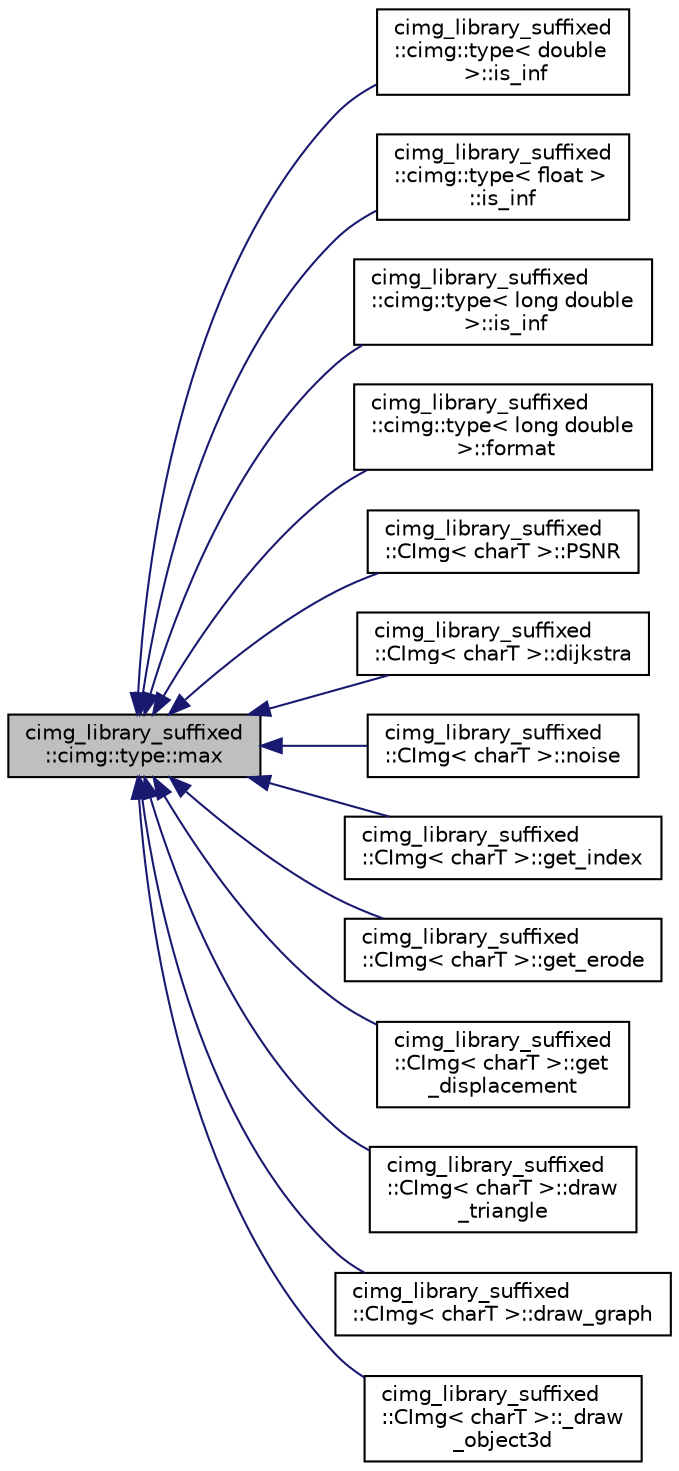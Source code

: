digraph "cimg_library_suffixed::cimg::type::max"
{
  edge [fontname="Helvetica",fontsize="10",labelfontname="Helvetica",labelfontsize="10"];
  node [fontname="Helvetica",fontsize="10",shape=record];
  rankdir="LR";
  Node43 [label="cimg_library_suffixed\l::cimg::type::max",height=0.2,width=0.4,color="black", fillcolor="grey75", style="filled", fontcolor="black"];
  Node43 -> Node44 [dir="back",color="midnightblue",fontsize="10",style="solid",fontname="Helvetica"];
  Node44 [label="cimg_library_suffixed\l::cimg::type\< double\l \>::is_inf",height=0.2,width=0.4,color="black", fillcolor="white", style="filled",URL="$structcimg__library__suffixed_1_1cimg_1_1type_3_01double_01_4.html#a92b3b5611e041d2d92073bc78cd1ca2b"];
  Node43 -> Node45 [dir="back",color="midnightblue",fontsize="10",style="solid",fontname="Helvetica"];
  Node45 [label="cimg_library_suffixed\l::cimg::type\< float \>\l::is_inf",height=0.2,width=0.4,color="black", fillcolor="white", style="filled",URL="$structcimg__library__suffixed_1_1cimg_1_1type_3_01float_01_4.html#aa2f6aa9ed1a9bf37f1bd44378324fe41"];
  Node43 -> Node46 [dir="back",color="midnightblue",fontsize="10",style="solid",fontname="Helvetica"];
  Node46 [label="cimg_library_suffixed\l::cimg::type\< long double\l \>::is_inf",height=0.2,width=0.4,color="black", fillcolor="white", style="filled",URL="$structcimg__library__suffixed_1_1cimg_1_1type_3_01long_01double_01_4.html#a9681404bc847cae1a4742a74b4e307a3"];
  Node43 -> Node47 [dir="back",color="midnightblue",fontsize="10",style="solid",fontname="Helvetica"];
  Node47 [label="cimg_library_suffixed\l::cimg::type\< long double\l \>::format",height=0.2,width=0.4,color="black", fillcolor="white", style="filled",URL="$structcimg__library__suffixed_1_1cimg_1_1type_3_01long_01double_01_4.html#a89d8c31aa610f90c6cb16409d32954c1"];
  Node43 -> Node48 [dir="back",color="midnightblue",fontsize="10",style="solid",fontname="Helvetica"];
  Node48 [label="cimg_library_suffixed\l::CImg\< charT \>::PSNR",height=0.2,width=0.4,color="black", fillcolor="white", style="filled",URL="$structcimg__library__suffixed_1_1_c_img.html#a1c5936e2a0499030ddf5a2e5e07eb128",tooltip="Compute the PSNR (Peak Signal-to-Noise Ratio) between two images. "];
  Node43 -> Node49 [dir="back",color="midnightblue",fontsize="10",style="solid",fontname="Helvetica"];
  Node49 [label="cimg_library_suffixed\l::CImg\< charT \>::dijkstra",height=0.2,width=0.4,color="black", fillcolor="white", style="filled",URL="$structcimg__library__suffixed_1_1_c_img.html#a376d6a45a4f3122f23a9b352fd56adf0",tooltip="Compute minimal path in a graph, using the Dijkstra algorithm. "];
  Node43 -> Node50 [dir="back",color="midnightblue",fontsize="10",style="solid",fontname="Helvetica"];
  Node50 [label="cimg_library_suffixed\l::CImg\< charT \>::noise",height=0.2,width=0.4,color="black", fillcolor="white", style="filled",URL="$structcimg__library__suffixed_1_1_c_img.html#a6049c651eefc3a13b8f7d1fc3ff225d7",tooltip="Add random noise to pixel values. "];
  Node43 -> Node51 [dir="back",color="midnightblue",fontsize="10",style="solid",fontname="Helvetica"];
  Node51 [label="cimg_library_suffixed\l::CImg\< charT \>::get_index",height=0.2,width=0.4,color="black", fillcolor="white", style="filled",URL="$structcimg__library__suffixed_1_1_c_img.html#a3787f8eb2c642164a3fb1f2b93c9dcc5",tooltip="Index multi-valued pixels regarding to a specified colormap . "];
  Node43 -> Node52 [dir="back",color="midnightblue",fontsize="10",style="solid",fontname="Helvetica"];
  Node52 [label="cimg_library_suffixed\l::CImg\< charT \>::get_erode",height=0.2,width=0.4,color="black", fillcolor="white", style="filled",URL="$structcimg__library__suffixed_1_1_c_img.html#aad353fc91b0c6ef3c0251f4f46a96150",tooltip="Erode image by a structuring element . "];
  Node43 -> Node53 [dir="back",color="midnightblue",fontsize="10",style="solid",fontname="Helvetica"];
  Node53 [label="cimg_library_suffixed\l::CImg\< charT \>::get\l_displacement",height=0.2,width=0.4,color="black", fillcolor="white", style="filled",URL="$structcimg__library__suffixed_1_1_c_img.html#a91ec1cd09114c4018a78e4ea0b2df386",tooltip="Estimate displacement field between two images . "];
  Node43 -> Node54 [dir="back",color="midnightblue",fontsize="10",style="solid",fontname="Helvetica"];
  Node54 [label="cimg_library_suffixed\l::CImg\< charT \>::draw\l_triangle",height=0.2,width=0.4,color="black", fillcolor="white", style="filled",URL="$structcimg__library__suffixed_1_1_c_img.html#a48133097680fed3cb906bc65edb9afba",tooltip="Draw a textured 2d triangle. "];
  Node43 -> Node55 [dir="back",color="midnightblue",fontsize="10",style="solid",fontname="Helvetica"];
  Node55 [label="cimg_library_suffixed\l::CImg\< charT \>::draw_graph",height=0.2,width=0.4,color="black", fillcolor="white", style="filled",URL="$structcimg__library__suffixed_1_1_c_img.html#ac1f792d60d2ced2cfa529ba0f7efb0e7",tooltip="Draw 1d graph. "];
  Node43 -> Node56 [dir="back",color="midnightblue",fontsize="10",style="solid",fontname="Helvetica"];
  Node56 [label="cimg_library_suffixed\l::CImg\< charT \>::_draw\l_object3d",height=0.2,width=0.4,color="black", fillcolor="white", style="filled",URL="$structcimg__library__suffixed_1_1_c_img.html#a6dba86c8049ae141ffc9936b2eaf5c5c"];
}
